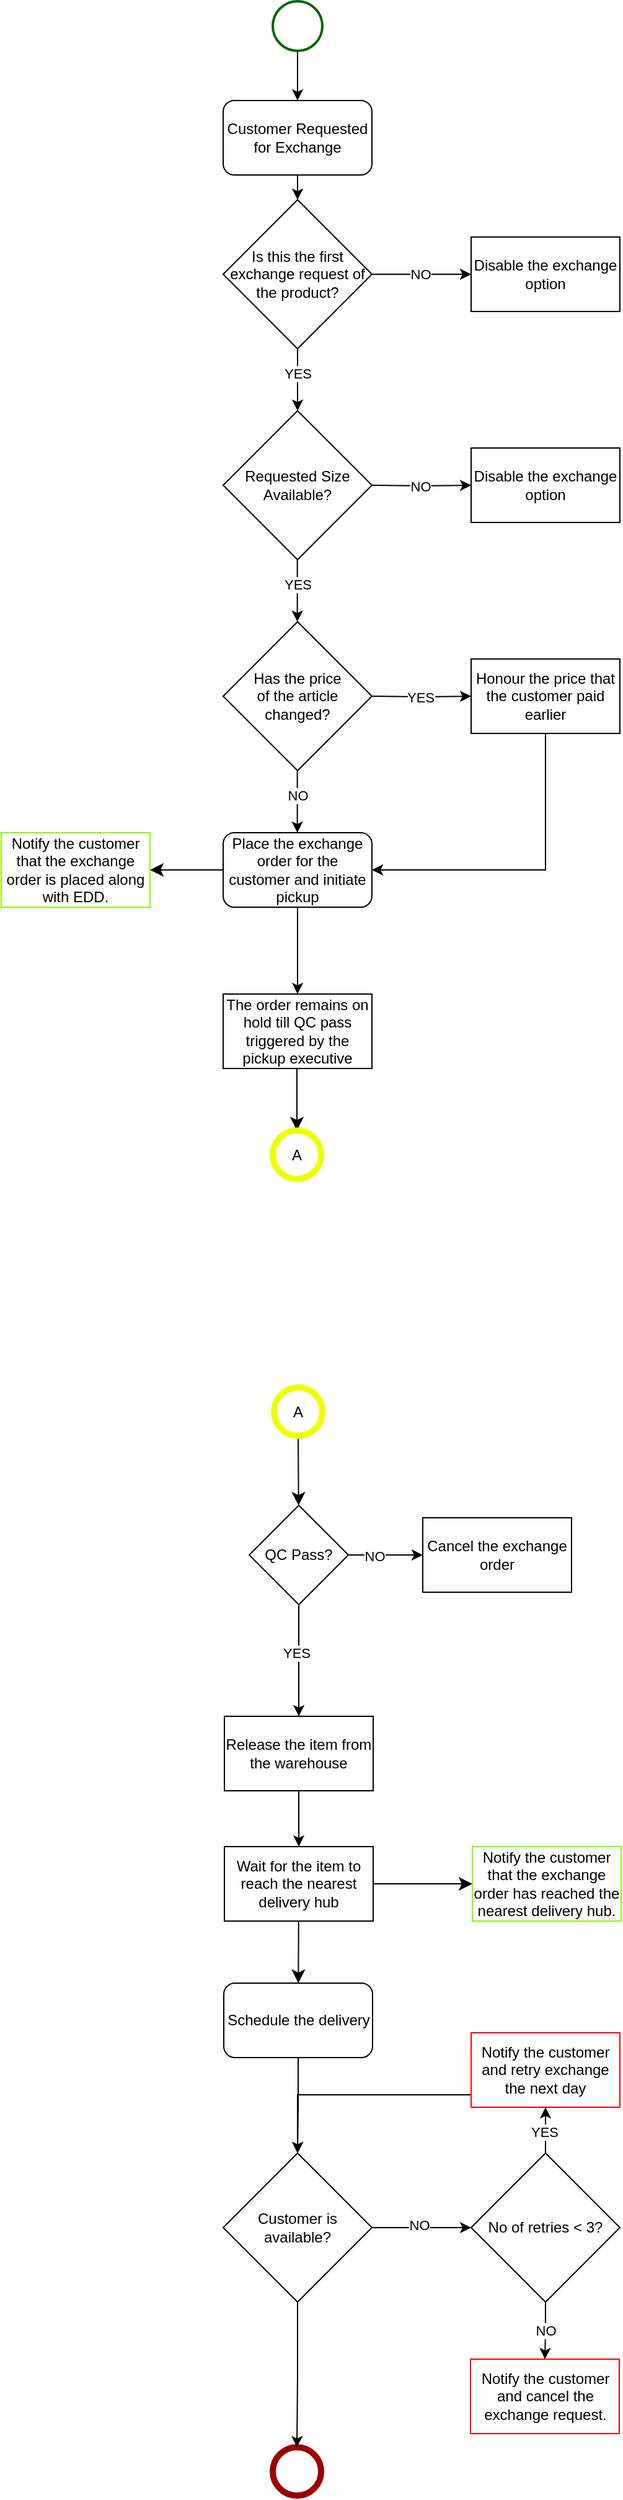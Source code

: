 <mxfile version="22.1.16" type="github">
  <diagram name="Page-1" id="W3rRGqENTHbZlLEFgb1b">
    <mxGraphModel dx="2389" dy="1123" grid="1" gridSize="10" guides="1" tooltips="1" connect="1" arrows="1" fold="1" page="1" pageScale="1" pageWidth="850" pageHeight="1100" math="0" shadow="0">
      <root>
        <mxCell id="0" />
        <mxCell id="1" parent="0" />
        <mxCell id="ScidtNdO1ESNn-v9GQUH-6" style="edgeStyle=orthogonalEdgeStyle;rounded=0;orthogonalLoop=1;jettySize=auto;html=1;exitX=0.5;exitY=1;exitDx=0;exitDy=0;entryX=0.5;entryY=0;entryDx=0;entryDy=0;" parent="1" source="ScidtNdO1ESNn-v9GQUH-1" target="ScidtNdO1ESNn-v9GQUH-5" edge="1">
          <mxGeometry relative="1" as="geometry" />
        </mxCell>
        <mxCell id="ScidtNdO1ESNn-v9GQUH-1" value="Customer Requested for Exchange" style="rounded=1;whiteSpace=wrap;html=1;" parent="1" vertex="1">
          <mxGeometry x="359" y="120" width="120" height="60" as="geometry" />
        </mxCell>
        <mxCell id="ScidtNdO1ESNn-v9GQUH-4" style="edgeStyle=orthogonalEdgeStyle;rounded=0;orthogonalLoop=1;jettySize=auto;html=1;exitX=0.5;exitY=1;exitDx=0;exitDy=0;exitPerimeter=0;entryX=0.5;entryY=0;entryDx=0;entryDy=0;" parent="1" source="ScidtNdO1ESNn-v9GQUH-2" target="ScidtNdO1ESNn-v9GQUH-1" edge="1">
          <mxGeometry relative="1" as="geometry" />
        </mxCell>
        <mxCell id="ScidtNdO1ESNn-v9GQUH-2" value="" style="strokeWidth=2;html=1;shape=mxgraph.flowchart.start_2;whiteSpace=wrap;strokeColor=#006600;" parent="1" vertex="1">
          <mxGeometry x="399" y="40" width="40" height="40" as="geometry" />
        </mxCell>
        <mxCell id="ScidtNdO1ESNn-v9GQUH-12" style="edgeStyle=orthogonalEdgeStyle;rounded=0;orthogonalLoop=1;jettySize=auto;html=1;exitX=1;exitY=0.5;exitDx=0;exitDy=0;entryX=0;entryY=0.5;entryDx=0;entryDy=0;" parent="1" source="ScidtNdO1ESNn-v9GQUH-5" target="ScidtNdO1ESNn-v9GQUH-7" edge="1">
          <mxGeometry relative="1" as="geometry" />
        </mxCell>
        <mxCell id="ScidtNdO1ESNn-v9GQUH-13" value="NO" style="edgeLabel;html=1;align=center;verticalAlign=middle;resizable=0;points=[];" parent="ScidtNdO1ESNn-v9GQUH-12" vertex="1" connectable="0">
          <mxGeometry x="-0.033" relative="1" as="geometry">
            <mxPoint as="offset" />
          </mxGeometry>
        </mxCell>
        <mxCell id="ScidtNdO1ESNn-v9GQUH-14" style="edgeStyle=orthogonalEdgeStyle;rounded=0;orthogonalLoop=1;jettySize=auto;html=1;exitX=0.5;exitY=1;exitDx=0;exitDy=0;" parent="1" source="ScidtNdO1ESNn-v9GQUH-5" edge="1">
          <mxGeometry relative="1" as="geometry">
            <mxPoint x="419" y="370" as="targetPoint" />
          </mxGeometry>
        </mxCell>
        <mxCell id="oCVxNS5rtqSEk9UW2aVz-1" value="YES" style="edgeLabel;html=1;align=center;verticalAlign=middle;resizable=0;points=[];" parent="ScidtNdO1ESNn-v9GQUH-14" vertex="1" connectable="0">
          <mxGeometry x="-0.208" relative="1" as="geometry">
            <mxPoint as="offset" />
          </mxGeometry>
        </mxCell>
        <mxCell id="ScidtNdO1ESNn-v9GQUH-5" value="Is this the first exchange request of the product?" style="rhombus;whiteSpace=wrap;html=1;" parent="1" vertex="1">
          <mxGeometry x="359" y="200" width="120" height="120" as="geometry" />
        </mxCell>
        <mxCell id="ScidtNdO1ESNn-v9GQUH-7" value="Disable the exchange option" style="whiteSpace=wrap;html=1;" parent="1" vertex="1">
          <mxGeometry x="559" y="230" width="120" height="60" as="geometry" />
        </mxCell>
        <mxCell id="JA2g4LetsIYO5BSw-Kvd-1" value="Requested Size Available?" style="rhombus;whiteSpace=wrap;html=1;" parent="1" vertex="1">
          <mxGeometry x="359" y="370" width="120" height="120" as="geometry" />
        </mxCell>
        <mxCell id="JA2g4LetsIYO5BSw-Kvd-2" style="edgeStyle=orthogonalEdgeStyle;rounded=0;orthogonalLoop=1;jettySize=auto;html=1;exitX=1;exitY=0.5;exitDx=0;exitDy=0;entryX=0;entryY=0.5;entryDx=0;entryDy=0;" parent="1" target="JA2g4LetsIYO5BSw-Kvd-4" edge="1">
          <mxGeometry relative="1" as="geometry">
            <mxPoint x="479" y="430" as="sourcePoint" />
          </mxGeometry>
        </mxCell>
        <mxCell id="JA2g4LetsIYO5BSw-Kvd-3" value="NO" style="edgeLabel;html=1;align=center;verticalAlign=middle;resizable=0;points=[];" parent="JA2g4LetsIYO5BSw-Kvd-2" vertex="1" connectable="0">
          <mxGeometry x="-0.033" relative="1" as="geometry">
            <mxPoint as="offset" />
          </mxGeometry>
        </mxCell>
        <mxCell id="JA2g4LetsIYO5BSw-Kvd-4" value="Disable the exchange option" style="whiteSpace=wrap;html=1;" parent="1" vertex="1">
          <mxGeometry x="559" y="400" width="120" height="60" as="geometry" />
        </mxCell>
        <mxCell id="oCVxNS5rtqSEk9UW2aVz-3" style="edgeStyle=orthogonalEdgeStyle;rounded=0;orthogonalLoop=1;jettySize=auto;html=1;exitX=0.5;exitY=1;exitDx=0;exitDy=0;" parent="1" edge="1">
          <mxGeometry relative="1" as="geometry">
            <mxPoint x="418.81" y="540" as="targetPoint" />
            <mxPoint x="418.81" y="490" as="sourcePoint" />
          </mxGeometry>
        </mxCell>
        <mxCell id="oCVxNS5rtqSEk9UW2aVz-4" value="YES" style="edgeLabel;html=1;align=center;verticalAlign=middle;resizable=0;points=[];" parent="oCVxNS5rtqSEk9UW2aVz-3" vertex="1" connectable="0">
          <mxGeometry x="-0.208" relative="1" as="geometry">
            <mxPoint as="offset" />
          </mxGeometry>
        </mxCell>
        <mxCell id="oCVxNS5rtqSEk9UW2aVz-5" value="Has the price&lt;br&gt;of the article&lt;br&gt;changed?" style="rhombus;whiteSpace=wrap;html=1;" parent="1" vertex="1">
          <mxGeometry x="359" y="540" width="120" height="120" as="geometry" />
        </mxCell>
        <mxCell id="oCVxNS5rtqSEk9UW2aVz-6" style="edgeStyle=orthogonalEdgeStyle;rounded=0;orthogonalLoop=1;jettySize=auto;html=1;exitX=1;exitY=0.5;exitDx=0;exitDy=0;entryX=0;entryY=0.5;entryDx=0;entryDy=0;" parent="1" target="oCVxNS5rtqSEk9UW2aVz-8" edge="1">
          <mxGeometry relative="1" as="geometry">
            <mxPoint x="479" y="600" as="sourcePoint" />
          </mxGeometry>
        </mxCell>
        <mxCell id="oCVxNS5rtqSEk9UW2aVz-7" value="YES" style="edgeLabel;html=1;align=center;verticalAlign=middle;resizable=0;points=[];" parent="oCVxNS5rtqSEk9UW2aVz-6" vertex="1" connectable="0">
          <mxGeometry x="-0.033" relative="1" as="geometry">
            <mxPoint as="offset" />
          </mxGeometry>
        </mxCell>
        <mxCell id="oCVxNS5rtqSEk9UW2aVz-23" style="edgeStyle=orthogonalEdgeStyle;rounded=0;orthogonalLoop=1;jettySize=auto;html=1;entryX=1;entryY=0.5;entryDx=0;entryDy=0;" parent="1" source="oCVxNS5rtqSEk9UW2aVz-8" target="oCVxNS5rtqSEk9UW2aVz-21" edge="1">
          <mxGeometry relative="1" as="geometry">
            <Array as="points">
              <mxPoint x="619" y="740" />
            </Array>
          </mxGeometry>
        </mxCell>
        <mxCell id="oCVxNS5rtqSEk9UW2aVz-8" value="Honour the price that the customer paid earlier" style="whiteSpace=wrap;html=1;" parent="1" vertex="1">
          <mxGeometry x="559" y="570" width="120" height="60" as="geometry" />
        </mxCell>
        <mxCell id="oCVxNS5rtqSEk9UW2aVz-9" style="edgeStyle=orthogonalEdgeStyle;rounded=0;orthogonalLoop=1;jettySize=auto;html=1;exitX=0.5;exitY=1;exitDx=0;exitDy=0;" parent="1" edge="1">
          <mxGeometry relative="1" as="geometry">
            <mxPoint x="418.81" y="710" as="targetPoint" />
            <mxPoint x="418.81" y="660" as="sourcePoint" />
          </mxGeometry>
        </mxCell>
        <mxCell id="oCVxNS5rtqSEk9UW2aVz-10" value="NO" style="edgeLabel;html=1;align=center;verticalAlign=middle;resizable=0;points=[];" parent="oCVxNS5rtqSEk9UW2aVz-9" vertex="1" connectable="0">
          <mxGeometry x="-0.208" relative="1" as="geometry">
            <mxPoint as="offset" />
          </mxGeometry>
        </mxCell>
        <mxCell id="-Rj4HsypdWDS_JMWcQnK-13" style="edgeStyle=none;curved=1;rounded=0;orthogonalLoop=1;jettySize=auto;html=1;exitX=0;exitY=0.5;exitDx=0;exitDy=0;entryX=1;entryY=0.5;entryDx=0;entryDy=0;fontSize=12;startSize=8;endSize=8;" parent="1" source="oCVxNS5rtqSEk9UW2aVz-21" target="-Rj4HsypdWDS_JMWcQnK-12" edge="1">
          <mxGeometry relative="1" as="geometry" />
        </mxCell>
        <mxCell id="Eak77jfEV6MkrdANvSCe-2" style="edgeStyle=orthogonalEdgeStyle;rounded=0;orthogonalLoop=1;jettySize=auto;html=1;" edge="1" parent="1" source="oCVxNS5rtqSEk9UW2aVz-21" target="Eak77jfEV6MkrdANvSCe-1">
          <mxGeometry relative="1" as="geometry" />
        </mxCell>
        <mxCell id="oCVxNS5rtqSEk9UW2aVz-21" value="Place the exchange order for the customer and initiate pickup" style="rounded=1;whiteSpace=wrap;html=1;" parent="1" vertex="1">
          <mxGeometry x="359" y="710" width="120" height="60" as="geometry" />
        </mxCell>
        <mxCell id="Eak77jfEV6MkrdANvSCe-19" style="edgeStyle=orthogonalEdgeStyle;rounded=0;orthogonalLoop=1;jettySize=auto;html=1;exitX=0.5;exitY=1;exitDx=0;exitDy=0;entryX=0.5;entryY=0;entryDx=0;entryDy=0;" edge="1" parent="1" source="NZ-VTRtyp2TgSuCaYria-1" target="UO_pKAjwZwLIk6cYcGZx-14">
          <mxGeometry relative="1" as="geometry" />
        </mxCell>
        <mxCell id="NZ-VTRtyp2TgSuCaYria-1" value="Schedule the delivery" style="rounded=1;whiteSpace=wrap;html=1;" parent="1" vertex="1">
          <mxGeometry x="359.5" y="1637" width="120" height="60" as="geometry" />
        </mxCell>
        <mxCell id="UO_pKAjwZwLIk6cYcGZx-10" value="" style="shape=ellipse;html=1;dashed=0;whiteSpace=wrap;aspect=fixed;strokeWidth=5;perimeter=ellipsePerimeter;strokeColor=#990000;" parent="1" vertex="1">
          <mxGeometry x="399" y="2011" width="39" height="39" as="geometry" />
        </mxCell>
        <mxCell id="-Rj4HsypdWDS_JMWcQnK-3" value="" style="edgeStyle=none;curved=1;rounded=0;orthogonalLoop=1;jettySize=auto;html=1;fontSize=12;startSize=8;endSize=8;" parent="1" source="UO_pKAjwZwLIk6cYcGZx-12" target="NZ-VTRtyp2TgSuCaYria-1" edge="1">
          <mxGeometry relative="1" as="geometry" />
        </mxCell>
        <mxCell id="-Rj4HsypdWDS_JMWcQnK-15" style="edgeStyle=none;curved=1;rounded=0;orthogonalLoop=1;jettySize=auto;html=1;exitX=1;exitY=0.5;exitDx=0;exitDy=0;fontSize=12;startSize=8;endSize=8;" parent="1" source="UO_pKAjwZwLIk6cYcGZx-12" target="-Rj4HsypdWDS_JMWcQnK-14" edge="1">
          <mxGeometry relative="1" as="geometry" />
        </mxCell>
        <mxCell id="UO_pKAjwZwLIk6cYcGZx-12" value="Wait for the item to reach the nearest delivery hub" style="rounded=0;whiteSpace=wrap;html=1;" parent="1" vertex="1">
          <mxGeometry x="360" y="1527" width="120" height="60" as="geometry" />
        </mxCell>
        <mxCell id="UO_pKAjwZwLIk6cYcGZx-31" value="" style="edgeStyle=orthogonalEdgeStyle;rounded=0;orthogonalLoop=1;jettySize=auto;html=1;" parent="1" source="UO_pKAjwZwLIk6cYcGZx-14" target="UO_pKAjwZwLIk6cYcGZx-30" edge="1">
          <mxGeometry relative="1" as="geometry" />
        </mxCell>
        <mxCell id="UO_pKAjwZwLIk6cYcGZx-35" value="NO" style="edgeLabel;html=1;align=center;verticalAlign=middle;resizable=0;points=[];" parent="UO_pKAjwZwLIk6cYcGZx-31" vertex="1" connectable="0">
          <mxGeometry x="-0.087" y="2" relative="1" as="geometry">
            <mxPoint x="1" as="offset" />
          </mxGeometry>
        </mxCell>
        <mxCell id="Eak77jfEV6MkrdANvSCe-20" style="edgeStyle=orthogonalEdgeStyle;rounded=0;orthogonalLoop=1;jettySize=auto;html=1;exitX=0.5;exitY=1;exitDx=0;exitDy=0;entryX=0.5;entryY=0;entryDx=0;entryDy=0;" edge="1" parent="1" source="UO_pKAjwZwLIk6cYcGZx-14" target="UO_pKAjwZwLIk6cYcGZx-10">
          <mxGeometry relative="1" as="geometry" />
        </mxCell>
        <mxCell id="UO_pKAjwZwLIk6cYcGZx-14" value="Customer is available?" style="rhombus;whiteSpace=wrap;html=1;" parent="1" vertex="1">
          <mxGeometry x="359" y="1774" width="120" height="120" as="geometry" />
        </mxCell>
        <mxCell id="UO_pKAjwZwLIk6cYcGZx-50" style="edgeStyle=orthogonalEdgeStyle;rounded=0;orthogonalLoop=1;jettySize=auto;html=1;exitX=0;exitY=0.5;exitDx=0;exitDy=0;entryX=0.5;entryY=0;entryDx=0;entryDy=0;" parent="1" source="UO_pKAjwZwLIk6cYcGZx-26" target="UO_pKAjwZwLIk6cYcGZx-14" edge="1">
          <mxGeometry relative="1" as="geometry">
            <Array as="points">
              <mxPoint x="559" y="1727" />
              <mxPoint x="419" y="1727" />
            </Array>
          </mxGeometry>
        </mxCell>
        <mxCell id="UO_pKAjwZwLIk6cYcGZx-26" value="Notify the customer and retry exchange the next day" style="whiteSpace=wrap;html=1;strokeColor=#FF0000;" parent="1" vertex="1">
          <mxGeometry x="559" y="1677" width="120" height="60" as="geometry" />
        </mxCell>
        <mxCell id="UO_pKAjwZwLIk6cYcGZx-40" value="" style="edgeStyle=orthogonalEdgeStyle;rounded=0;orthogonalLoop=1;jettySize=auto;html=1;" parent="1" source="UO_pKAjwZwLIk6cYcGZx-30" target="UO_pKAjwZwLIk6cYcGZx-26" edge="1">
          <mxGeometry relative="1" as="geometry" />
        </mxCell>
        <mxCell id="UO_pKAjwZwLIk6cYcGZx-43" value="YES" style="edgeLabel;html=1;align=center;verticalAlign=middle;resizable=0;points=[];" parent="UO_pKAjwZwLIk6cYcGZx-40" vertex="1" connectable="0">
          <mxGeometry x="-0.191" y="1" relative="1" as="geometry">
            <mxPoint as="offset" />
          </mxGeometry>
        </mxCell>
        <mxCell id="UO_pKAjwZwLIk6cYcGZx-48" value="" style="edgeStyle=orthogonalEdgeStyle;rounded=0;orthogonalLoop=1;jettySize=auto;html=1;" parent="1" source="UO_pKAjwZwLIk6cYcGZx-30" target="UO_pKAjwZwLIk6cYcGZx-47" edge="1">
          <mxGeometry relative="1" as="geometry" />
        </mxCell>
        <mxCell id="UO_pKAjwZwLIk6cYcGZx-49" value="NO" style="edgeLabel;html=1;align=center;verticalAlign=middle;resizable=0;points=[];" parent="UO_pKAjwZwLIk6cYcGZx-48" vertex="1" connectable="0">
          <mxGeometry x="-0.038" relative="1" as="geometry">
            <mxPoint as="offset" />
          </mxGeometry>
        </mxCell>
        <mxCell id="UO_pKAjwZwLIk6cYcGZx-30" value="No of retries &amp;lt; 3?" style="rhombus;whiteSpace=wrap;html=1;" parent="1" vertex="1">
          <mxGeometry x="559" y="1774" width="120" height="120" as="geometry" />
        </mxCell>
        <mxCell id="UO_pKAjwZwLIk6cYcGZx-47" value="Notify the customer and cancel the exchange request." style="whiteSpace=wrap;html=1;strokeColor=#FF0000;" parent="1" vertex="1">
          <mxGeometry x="558.5" y="1940" width="120" height="60" as="geometry" />
        </mxCell>
        <mxCell id="-Rj4HsypdWDS_JMWcQnK-12" value="Notify the customer that the exchange order is placed along with EDD." style="rounded=0;whiteSpace=wrap;html=1;strokeColor=#80FF00;" parent="1" vertex="1">
          <mxGeometry x="180" y="710" width="120" height="60" as="geometry" />
        </mxCell>
        <mxCell id="-Rj4HsypdWDS_JMWcQnK-14" value="Notify the customer that the exchange order has reached the nearest delivery hub." style="rounded=0;whiteSpace=wrap;html=1;strokeColor=#80FF00;" parent="1" vertex="1">
          <mxGeometry x="560" y="1527" width="120" height="60" as="geometry" />
        </mxCell>
        <mxCell id="Eak77jfEV6MkrdANvSCe-1" value="The order remains on hold till QC pass triggered by the pickup executive" style="rounded=0;whiteSpace=wrap;html=1;" vertex="1" parent="1">
          <mxGeometry x="359" y="840" width="120" height="60" as="geometry" />
        </mxCell>
        <mxCell id="Eak77jfEV6MkrdANvSCe-3" value="" style="edgeStyle=none;curved=1;rounded=0;orthogonalLoop=1;jettySize=auto;html=1;fontSize=12;startSize=8;endSize=8;" edge="1" parent="1" target="Eak77jfEV6MkrdANvSCe-4">
          <mxGeometry relative="1" as="geometry">
            <mxPoint x="418.5" y="900" as="sourcePoint" />
          </mxGeometry>
        </mxCell>
        <mxCell id="Eak77jfEV6MkrdANvSCe-4" value="A" style="shape=ellipse;html=1;dashed=0;whiteSpace=wrap;aspect=fixed;strokeWidth=5;perimeter=ellipsePerimeter;strokeColor=#eeff00;gradientColor=none;" vertex="1" parent="1">
          <mxGeometry x="399" y="950" width="39" height="39" as="geometry" />
        </mxCell>
        <mxCell id="Eak77jfEV6MkrdANvSCe-5" value="" style="edgeStyle=none;curved=1;rounded=0;orthogonalLoop=1;jettySize=auto;html=1;fontSize=12;startSize=8;endSize=8;" edge="1" parent="1" source="Eak77jfEV6MkrdANvSCe-6" target="Eak77jfEV6MkrdANvSCe-7">
          <mxGeometry relative="1" as="geometry">
            <mxPoint x="420" y="1292" as="targetPoint" />
          </mxGeometry>
        </mxCell>
        <mxCell id="Eak77jfEV6MkrdANvSCe-6" value="A" style="shape=ellipse;html=1;dashed=0;whiteSpace=wrap;aspect=fixed;strokeWidth=5;perimeter=ellipsePerimeter;strokeColor=#eeff00;gradientColor=none;" vertex="1" parent="1">
          <mxGeometry x="400" y="1157" width="39" height="39" as="geometry" />
        </mxCell>
        <mxCell id="Eak77jfEV6MkrdANvSCe-9" value="" style="edgeStyle=orthogonalEdgeStyle;rounded=0;orthogonalLoop=1;jettySize=auto;html=1;" edge="1" parent="1" source="Eak77jfEV6MkrdANvSCe-7" target="Eak77jfEV6MkrdANvSCe-8">
          <mxGeometry relative="1" as="geometry" />
        </mxCell>
        <mxCell id="Eak77jfEV6MkrdANvSCe-10" value="YES" style="edgeLabel;html=1;align=center;verticalAlign=middle;resizable=0;points=[];" vertex="1" connectable="0" parent="Eak77jfEV6MkrdANvSCe-9">
          <mxGeometry x="-0.133" y="-2" relative="1" as="geometry">
            <mxPoint as="offset" />
          </mxGeometry>
        </mxCell>
        <mxCell id="Eak77jfEV6MkrdANvSCe-12" value="" style="edgeStyle=orthogonalEdgeStyle;rounded=0;orthogonalLoop=1;jettySize=auto;html=1;" edge="1" parent="1" source="Eak77jfEV6MkrdANvSCe-7" target="Eak77jfEV6MkrdANvSCe-11">
          <mxGeometry relative="1" as="geometry" />
        </mxCell>
        <mxCell id="Eak77jfEV6MkrdANvSCe-13" value="NO" style="edgeLabel;html=1;align=center;verticalAlign=middle;resizable=0;points=[];" vertex="1" connectable="0" parent="Eak77jfEV6MkrdANvSCe-12">
          <mxGeometry x="-0.3" y="-1" relative="1" as="geometry">
            <mxPoint as="offset" />
          </mxGeometry>
        </mxCell>
        <mxCell id="Eak77jfEV6MkrdANvSCe-7" value="QC Pass?" style="rhombus;whiteSpace=wrap;html=1;" vertex="1" parent="1">
          <mxGeometry x="380" y="1252" width="80" height="80" as="geometry" />
        </mxCell>
        <mxCell id="Eak77jfEV6MkrdANvSCe-15" style="edgeStyle=orthogonalEdgeStyle;rounded=0;orthogonalLoop=1;jettySize=auto;html=1;exitX=0.5;exitY=1;exitDx=0;exitDy=0;entryX=0.5;entryY=0;entryDx=0;entryDy=0;" edge="1" parent="1" source="Eak77jfEV6MkrdANvSCe-8" target="UO_pKAjwZwLIk6cYcGZx-12">
          <mxGeometry relative="1" as="geometry" />
        </mxCell>
        <mxCell id="Eak77jfEV6MkrdANvSCe-8" value="Release the item from the warehouse" style="whiteSpace=wrap;html=1;" vertex="1" parent="1">
          <mxGeometry x="360" y="1422" width="120" height="60" as="geometry" />
        </mxCell>
        <mxCell id="Eak77jfEV6MkrdANvSCe-11" value="Cancel the exchange order" style="whiteSpace=wrap;html=1;" vertex="1" parent="1">
          <mxGeometry x="520" y="1262" width="120" height="60" as="geometry" />
        </mxCell>
      </root>
    </mxGraphModel>
  </diagram>
</mxfile>
